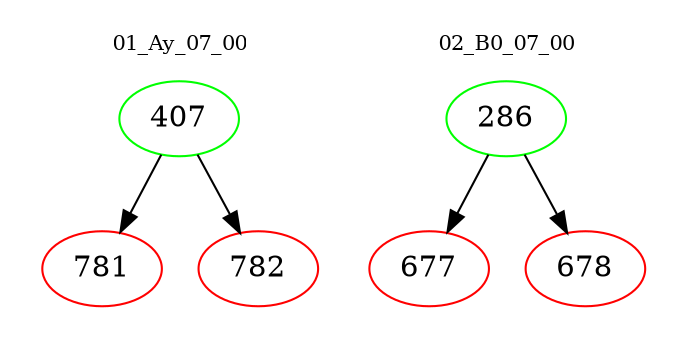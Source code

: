 digraph{
subgraph cluster_0 {
color = white
label = "01_Ay_07_00";
fontsize=10;
T0_407 [label="407", color="green"]
T0_407 -> T0_781 [color="black"]
T0_781 [label="781", color="red"]
T0_407 -> T0_782 [color="black"]
T0_782 [label="782", color="red"]
}
subgraph cluster_1 {
color = white
label = "02_B0_07_00";
fontsize=10;
T1_286 [label="286", color="green"]
T1_286 -> T1_677 [color="black"]
T1_677 [label="677", color="red"]
T1_286 -> T1_678 [color="black"]
T1_678 [label="678", color="red"]
}
}
